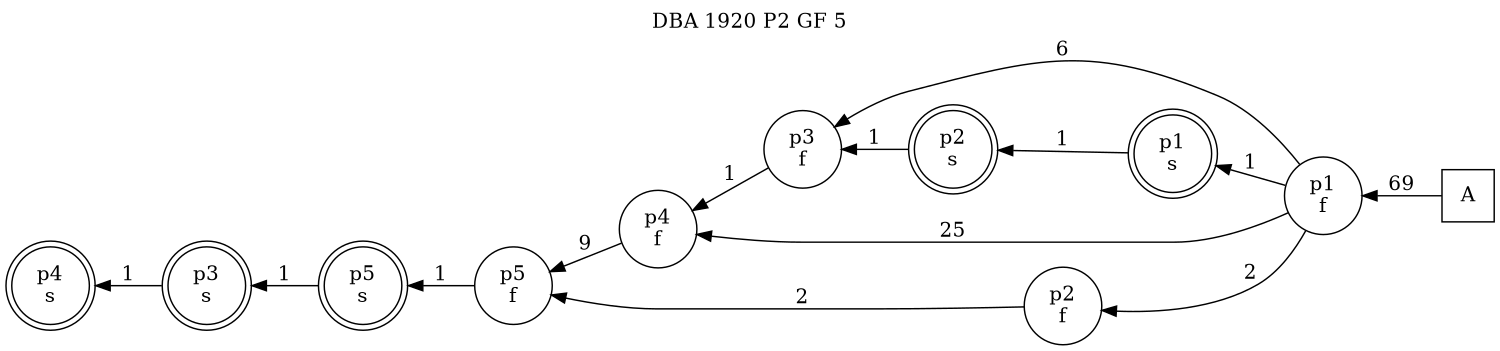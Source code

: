 digraph DBA_1920_P2_GF_5_GOOD {
labelloc="tl"
label= " DBA 1920 P2 GF 5 "
rankdir="RL";
graph [ size=" 10 , 10 !"]

"A" [shape="square" label="A"]
"p1_f" [shape="circle" label="p1
f"]
"p4_f" [shape="circle" label="p4
f"]
"p2_f" [shape="circle" label="p2
f"]
"p5_f" [shape="circle" label="p5
f"]
"p3_f" [shape="circle" label="p3
f"]
"p1_s" [shape="doublecircle" label="p1
s"]
"p2_s" [shape="doublecircle" label="p2
s"]
"p5_s" [shape="doublecircle" label="p5
s"]
"p3_s" [shape="doublecircle" label="p3
s"]
"p4_s" [shape="doublecircle" label="p4
s"]
"A" -> "p1_f" [ label=69]
"p1_f" -> "p4_f" [ label=25]
"p1_f" -> "p2_f" [ label=2]
"p1_f" -> "p3_f" [ label=6]
"p1_f" -> "p1_s" [ label=1]
"p4_f" -> "p5_f" [ label=9]
"p2_f" -> "p5_f" [ label=2]
"p5_f" -> "p5_s" [ label=1]
"p3_f" -> "p4_f" [ label=1]
"p1_s" -> "p2_s" [ label=1]
"p2_s" -> "p3_f" [ label=1]
"p5_s" -> "p3_s" [ label=1]
"p3_s" -> "p4_s" [ label=1]
}
